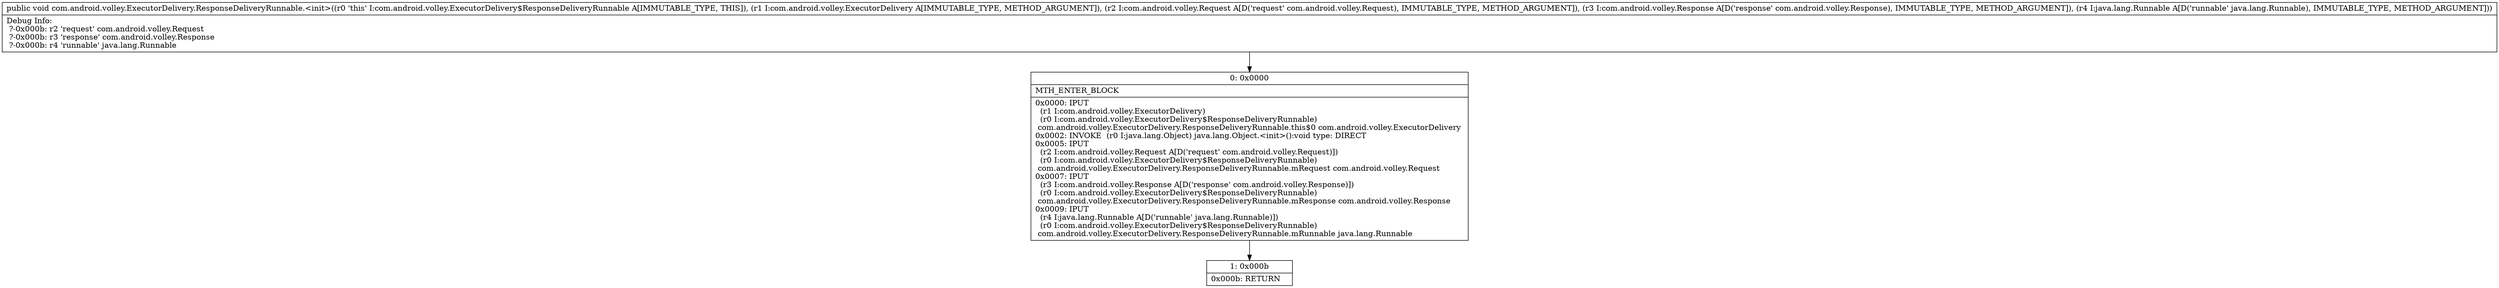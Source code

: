 digraph "CFG forcom.android.volley.ExecutorDelivery.ResponseDeliveryRunnable.\<init\>(Lcom\/android\/volley\/ExecutorDelivery;Lcom\/android\/volley\/Request;Lcom\/android\/volley\/Response;Ljava\/lang\/Runnable;)V" {
Node_0 [shape=record,label="{0\:\ 0x0000|MTH_ENTER_BLOCK\l|0x0000: IPUT  \l  (r1 I:com.android.volley.ExecutorDelivery)\l  (r0 I:com.android.volley.ExecutorDelivery$ResponseDeliveryRunnable)\l com.android.volley.ExecutorDelivery.ResponseDeliveryRunnable.this$0 com.android.volley.ExecutorDelivery \l0x0002: INVOKE  (r0 I:java.lang.Object) java.lang.Object.\<init\>():void type: DIRECT \l0x0005: IPUT  \l  (r2 I:com.android.volley.Request A[D('request' com.android.volley.Request)])\l  (r0 I:com.android.volley.ExecutorDelivery$ResponseDeliveryRunnable)\l com.android.volley.ExecutorDelivery.ResponseDeliveryRunnable.mRequest com.android.volley.Request \l0x0007: IPUT  \l  (r3 I:com.android.volley.Response A[D('response' com.android.volley.Response)])\l  (r0 I:com.android.volley.ExecutorDelivery$ResponseDeliveryRunnable)\l com.android.volley.ExecutorDelivery.ResponseDeliveryRunnable.mResponse com.android.volley.Response \l0x0009: IPUT  \l  (r4 I:java.lang.Runnable A[D('runnable' java.lang.Runnable)])\l  (r0 I:com.android.volley.ExecutorDelivery$ResponseDeliveryRunnable)\l com.android.volley.ExecutorDelivery.ResponseDeliveryRunnable.mRunnable java.lang.Runnable \l}"];
Node_1 [shape=record,label="{1\:\ 0x000b|0x000b: RETURN   \l}"];
MethodNode[shape=record,label="{public void com.android.volley.ExecutorDelivery.ResponseDeliveryRunnable.\<init\>((r0 'this' I:com.android.volley.ExecutorDelivery$ResponseDeliveryRunnable A[IMMUTABLE_TYPE, THIS]), (r1 I:com.android.volley.ExecutorDelivery A[IMMUTABLE_TYPE, METHOD_ARGUMENT]), (r2 I:com.android.volley.Request A[D('request' com.android.volley.Request), IMMUTABLE_TYPE, METHOD_ARGUMENT]), (r3 I:com.android.volley.Response A[D('response' com.android.volley.Response), IMMUTABLE_TYPE, METHOD_ARGUMENT]), (r4 I:java.lang.Runnable A[D('runnable' java.lang.Runnable), IMMUTABLE_TYPE, METHOD_ARGUMENT]))  | Debug Info:\l  ?\-0x000b: r2 'request' com.android.volley.Request\l  ?\-0x000b: r3 'response' com.android.volley.Response\l  ?\-0x000b: r4 'runnable' java.lang.Runnable\l}"];
MethodNode -> Node_0;
Node_0 -> Node_1;
}

